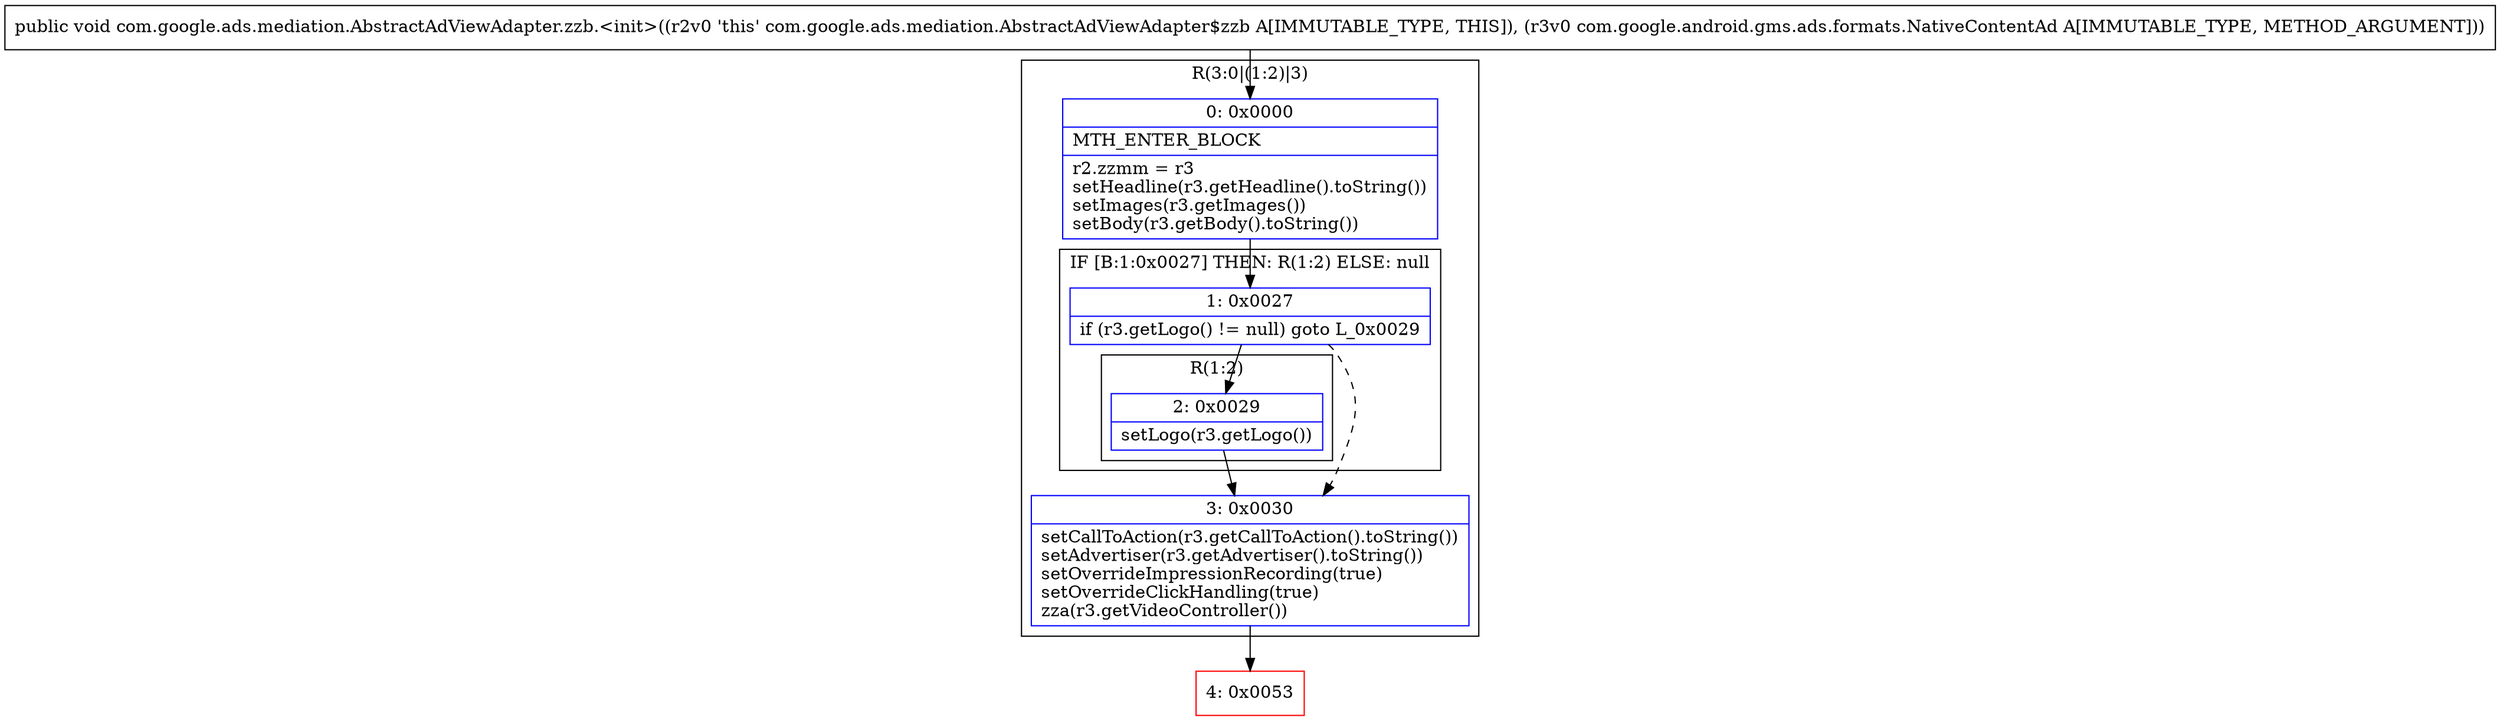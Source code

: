 digraph "CFG forcom.google.ads.mediation.AbstractAdViewAdapter.zzb.\<init\>(Lcom\/google\/android\/gms\/ads\/formats\/NativeContentAd;)V" {
subgraph cluster_Region_759294979 {
label = "R(3:0|(1:2)|3)";
node [shape=record,color=blue];
Node_0 [shape=record,label="{0\:\ 0x0000|MTH_ENTER_BLOCK\l|r2.zzmm = r3\lsetHeadline(r3.getHeadline().toString())\lsetImages(r3.getImages())\lsetBody(r3.getBody().toString())\l}"];
subgraph cluster_IfRegion_457866902 {
label = "IF [B:1:0x0027] THEN: R(1:2) ELSE: null";
node [shape=record,color=blue];
Node_1 [shape=record,label="{1\:\ 0x0027|if (r3.getLogo() != null) goto L_0x0029\l}"];
subgraph cluster_Region_453009789 {
label = "R(1:2)";
node [shape=record,color=blue];
Node_2 [shape=record,label="{2\:\ 0x0029|setLogo(r3.getLogo())\l}"];
}
}
Node_3 [shape=record,label="{3\:\ 0x0030|setCallToAction(r3.getCallToAction().toString())\lsetAdvertiser(r3.getAdvertiser().toString())\lsetOverrideImpressionRecording(true)\lsetOverrideClickHandling(true)\lzza(r3.getVideoController())\l}"];
}
Node_4 [shape=record,color=red,label="{4\:\ 0x0053}"];
MethodNode[shape=record,label="{public void com.google.ads.mediation.AbstractAdViewAdapter.zzb.\<init\>((r2v0 'this' com.google.ads.mediation.AbstractAdViewAdapter$zzb A[IMMUTABLE_TYPE, THIS]), (r3v0 com.google.android.gms.ads.formats.NativeContentAd A[IMMUTABLE_TYPE, METHOD_ARGUMENT])) }"];
MethodNode -> Node_0;
Node_0 -> Node_1;
Node_1 -> Node_2;
Node_1 -> Node_3[style=dashed];
Node_2 -> Node_3;
Node_3 -> Node_4;
}

